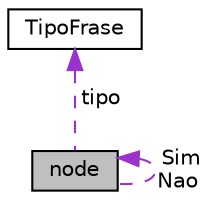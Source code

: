 digraph "node"
{
  edge [fontname="Helvetica",fontsize="10",labelfontname="Helvetica",labelfontsize="10"];
  node [fontname="Helvetica",fontsize="10",shape=record];
  Node1 [label="node",height=0.2,width=0.4,color="black", fillcolor="grey75", style="filled", fontcolor="black"];
  Node1 -> Node1 [dir="back",color="darkorchid3",fontsize="10",style="dashed",label=" Sim\nNao" ,fontname="Helvetica"];
  Node2 -> Node1 [dir="back",color="darkorchid3",fontsize="10",style="dashed",label=" tipo" ,fontname="Helvetica"];
  Node2 [label="TipoFrase",height=0.2,width=0.4,color="black", fillcolor="white", style="filled",URL="$classTipoFrase.html"];
}
